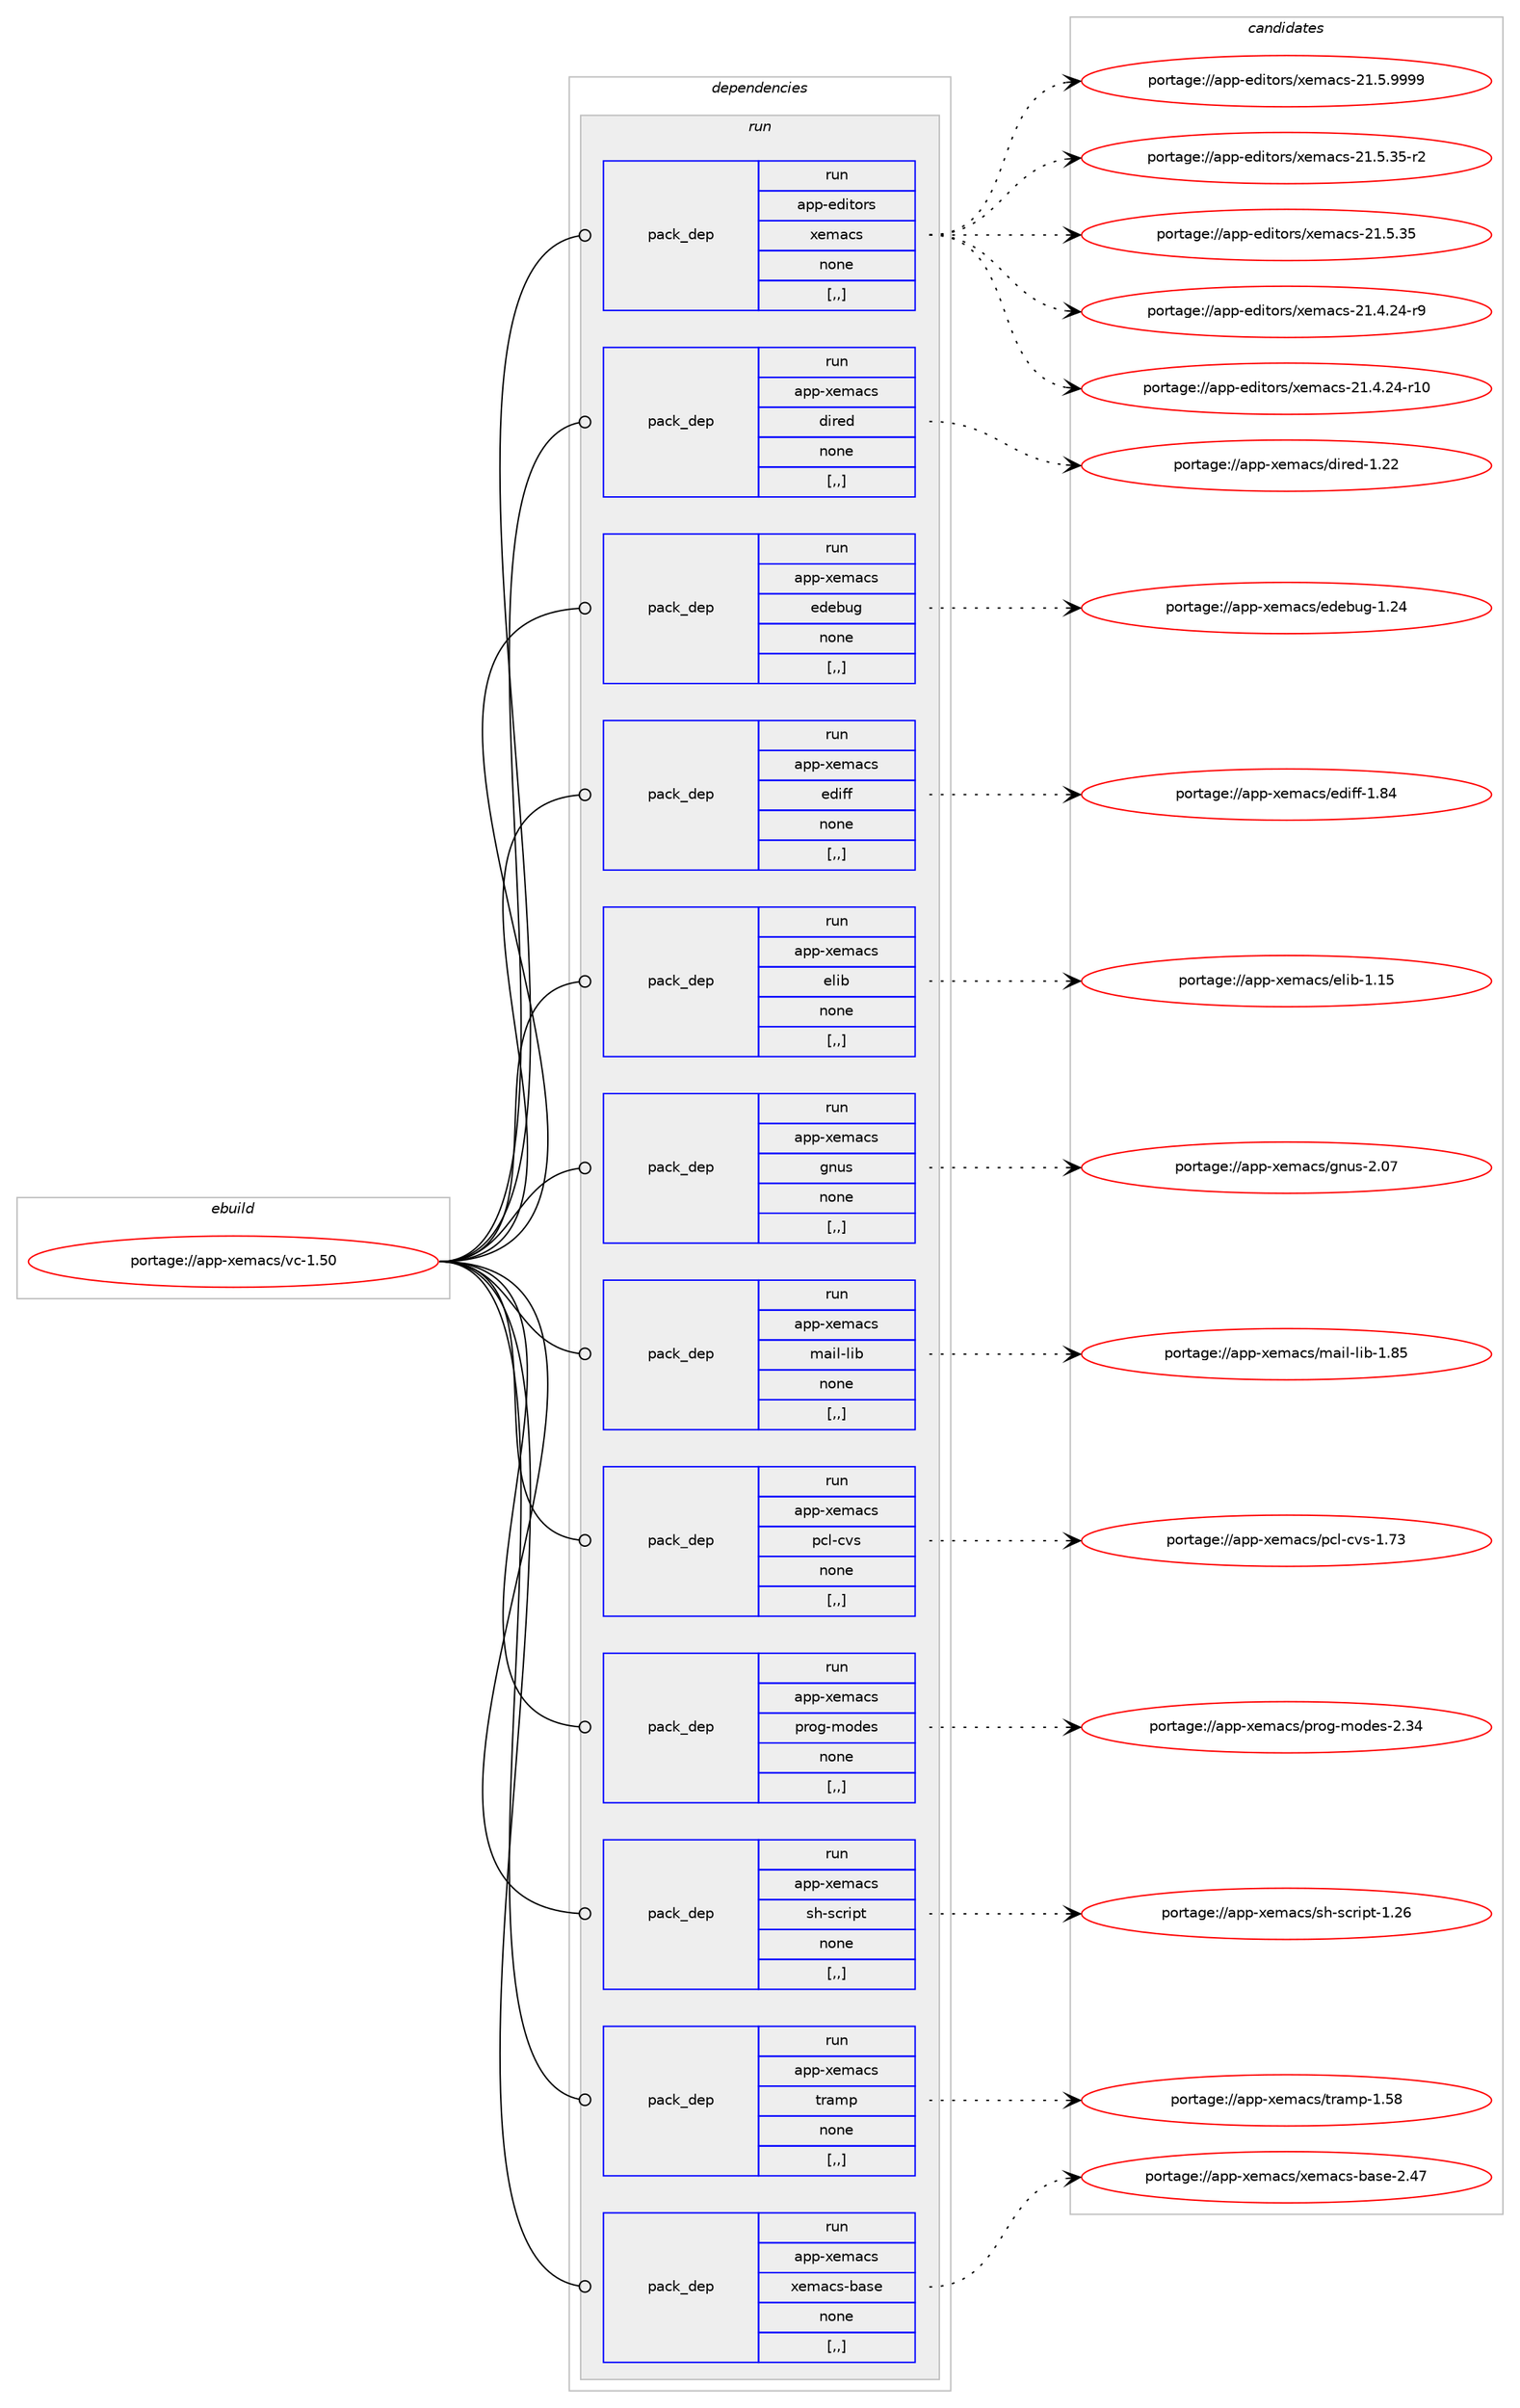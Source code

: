 digraph prolog {

# *************
# Graph options
# *************

newrank=true;
concentrate=true;
compound=true;
graph [rankdir=LR,fontname=Helvetica,fontsize=10,ranksep=1.5];#, ranksep=2.5, nodesep=0.2];
edge  [arrowhead=vee];
node  [fontname=Helvetica,fontsize=10];

# **********
# The ebuild
# **********

subgraph cluster_leftcol {
color=gray;
label=<<i>ebuild</i>>;
id [label="portage://app-xemacs/vc-1.50", color=red, width=4, href="../app-xemacs/vc-1.50.svg"];
}

# ****************
# The dependencies
# ****************

subgraph cluster_midcol {
color=gray;
label=<<i>dependencies</i>>;
subgraph cluster_compile {
fillcolor="#eeeeee";
style=filled;
label=<<i>compile</i>>;
}
subgraph cluster_compileandrun {
fillcolor="#eeeeee";
style=filled;
label=<<i>compile and run</i>>;
}
subgraph cluster_run {
fillcolor="#eeeeee";
style=filled;
label=<<i>run</i>>;
subgraph pack46024 {
dependency63404 [label=<<TABLE BORDER="0" CELLBORDER="1" CELLSPACING="0" CELLPADDING="4" WIDTH="220"><TR><TD ROWSPAN="6" CELLPADDING="30">pack_dep</TD></TR><TR><TD WIDTH="110">run</TD></TR><TR><TD>app-editors</TD></TR><TR><TD>xemacs</TD></TR><TR><TD>none</TD></TR><TR><TD>[,,]</TD></TR></TABLE>>, shape=none, color=blue];
}
id:e -> dependency63404:w [weight=20,style="solid",arrowhead="odot"];
subgraph pack46025 {
dependency63405 [label=<<TABLE BORDER="0" CELLBORDER="1" CELLSPACING="0" CELLPADDING="4" WIDTH="220"><TR><TD ROWSPAN="6" CELLPADDING="30">pack_dep</TD></TR><TR><TD WIDTH="110">run</TD></TR><TR><TD>app-xemacs</TD></TR><TR><TD>dired</TD></TR><TR><TD>none</TD></TR><TR><TD>[,,]</TD></TR></TABLE>>, shape=none, color=blue];
}
id:e -> dependency63405:w [weight=20,style="solid",arrowhead="odot"];
subgraph pack46026 {
dependency63406 [label=<<TABLE BORDER="0" CELLBORDER="1" CELLSPACING="0" CELLPADDING="4" WIDTH="220"><TR><TD ROWSPAN="6" CELLPADDING="30">pack_dep</TD></TR><TR><TD WIDTH="110">run</TD></TR><TR><TD>app-xemacs</TD></TR><TR><TD>edebug</TD></TR><TR><TD>none</TD></TR><TR><TD>[,,]</TD></TR></TABLE>>, shape=none, color=blue];
}
id:e -> dependency63406:w [weight=20,style="solid",arrowhead="odot"];
subgraph pack46027 {
dependency63407 [label=<<TABLE BORDER="0" CELLBORDER="1" CELLSPACING="0" CELLPADDING="4" WIDTH="220"><TR><TD ROWSPAN="6" CELLPADDING="30">pack_dep</TD></TR><TR><TD WIDTH="110">run</TD></TR><TR><TD>app-xemacs</TD></TR><TR><TD>ediff</TD></TR><TR><TD>none</TD></TR><TR><TD>[,,]</TD></TR></TABLE>>, shape=none, color=blue];
}
id:e -> dependency63407:w [weight=20,style="solid",arrowhead="odot"];
subgraph pack46028 {
dependency63408 [label=<<TABLE BORDER="0" CELLBORDER="1" CELLSPACING="0" CELLPADDING="4" WIDTH="220"><TR><TD ROWSPAN="6" CELLPADDING="30">pack_dep</TD></TR><TR><TD WIDTH="110">run</TD></TR><TR><TD>app-xemacs</TD></TR><TR><TD>elib</TD></TR><TR><TD>none</TD></TR><TR><TD>[,,]</TD></TR></TABLE>>, shape=none, color=blue];
}
id:e -> dependency63408:w [weight=20,style="solid",arrowhead="odot"];
subgraph pack46029 {
dependency63409 [label=<<TABLE BORDER="0" CELLBORDER="1" CELLSPACING="0" CELLPADDING="4" WIDTH="220"><TR><TD ROWSPAN="6" CELLPADDING="30">pack_dep</TD></TR><TR><TD WIDTH="110">run</TD></TR><TR><TD>app-xemacs</TD></TR><TR><TD>gnus</TD></TR><TR><TD>none</TD></TR><TR><TD>[,,]</TD></TR></TABLE>>, shape=none, color=blue];
}
id:e -> dependency63409:w [weight=20,style="solid",arrowhead="odot"];
subgraph pack46030 {
dependency63410 [label=<<TABLE BORDER="0" CELLBORDER="1" CELLSPACING="0" CELLPADDING="4" WIDTH="220"><TR><TD ROWSPAN="6" CELLPADDING="30">pack_dep</TD></TR><TR><TD WIDTH="110">run</TD></TR><TR><TD>app-xemacs</TD></TR><TR><TD>mail-lib</TD></TR><TR><TD>none</TD></TR><TR><TD>[,,]</TD></TR></TABLE>>, shape=none, color=blue];
}
id:e -> dependency63410:w [weight=20,style="solid",arrowhead="odot"];
subgraph pack46031 {
dependency63411 [label=<<TABLE BORDER="0" CELLBORDER="1" CELLSPACING="0" CELLPADDING="4" WIDTH="220"><TR><TD ROWSPAN="6" CELLPADDING="30">pack_dep</TD></TR><TR><TD WIDTH="110">run</TD></TR><TR><TD>app-xemacs</TD></TR><TR><TD>pcl-cvs</TD></TR><TR><TD>none</TD></TR><TR><TD>[,,]</TD></TR></TABLE>>, shape=none, color=blue];
}
id:e -> dependency63411:w [weight=20,style="solid",arrowhead="odot"];
subgraph pack46032 {
dependency63412 [label=<<TABLE BORDER="0" CELLBORDER="1" CELLSPACING="0" CELLPADDING="4" WIDTH="220"><TR><TD ROWSPAN="6" CELLPADDING="30">pack_dep</TD></TR><TR><TD WIDTH="110">run</TD></TR><TR><TD>app-xemacs</TD></TR><TR><TD>prog-modes</TD></TR><TR><TD>none</TD></TR><TR><TD>[,,]</TD></TR></TABLE>>, shape=none, color=blue];
}
id:e -> dependency63412:w [weight=20,style="solid",arrowhead="odot"];
subgraph pack46033 {
dependency63413 [label=<<TABLE BORDER="0" CELLBORDER="1" CELLSPACING="0" CELLPADDING="4" WIDTH="220"><TR><TD ROWSPAN="6" CELLPADDING="30">pack_dep</TD></TR><TR><TD WIDTH="110">run</TD></TR><TR><TD>app-xemacs</TD></TR><TR><TD>sh-script</TD></TR><TR><TD>none</TD></TR><TR><TD>[,,]</TD></TR></TABLE>>, shape=none, color=blue];
}
id:e -> dependency63413:w [weight=20,style="solid",arrowhead="odot"];
subgraph pack46034 {
dependency63414 [label=<<TABLE BORDER="0" CELLBORDER="1" CELLSPACING="0" CELLPADDING="4" WIDTH="220"><TR><TD ROWSPAN="6" CELLPADDING="30">pack_dep</TD></TR><TR><TD WIDTH="110">run</TD></TR><TR><TD>app-xemacs</TD></TR><TR><TD>tramp</TD></TR><TR><TD>none</TD></TR><TR><TD>[,,]</TD></TR></TABLE>>, shape=none, color=blue];
}
id:e -> dependency63414:w [weight=20,style="solid",arrowhead="odot"];
subgraph pack46035 {
dependency63415 [label=<<TABLE BORDER="0" CELLBORDER="1" CELLSPACING="0" CELLPADDING="4" WIDTH="220"><TR><TD ROWSPAN="6" CELLPADDING="30">pack_dep</TD></TR><TR><TD WIDTH="110">run</TD></TR><TR><TD>app-xemacs</TD></TR><TR><TD>xemacs-base</TD></TR><TR><TD>none</TD></TR><TR><TD>[,,]</TD></TR></TABLE>>, shape=none, color=blue];
}
id:e -> dependency63415:w [weight=20,style="solid",arrowhead="odot"];
}
}

# **************
# The candidates
# **************

subgraph cluster_choices {
rank=same;
color=gray;
label=<<i>candidates</i>>;

subgraph choice46024 {
color=black;
nodesep=1;
choice971121124510110010511611111411547120101109979911545504946534657575757 [label="portage://app-editors/xemacs-21.5.9999", color=red, width=4,href="../app-editors/xemacs-21.5.9999.svg"];
choice971121124510110010511611111411547120101109979911545504946534651534511450 [label="portage://app-editors/xemacs-21.5.35-r2", color=red, width=4,href="../app-editors/xemacs-21.5.35-r2.svg"];
choice97112112451011001051161111141154712010110997991154550494653465153 [label="portage://app-editors/xemacs-21.5.35", color=red, width=4,href="../app-editors/xemacs-21.5.35.svg"];
choice971121124510110010511611111411547120101109979911545504946524650524511457 [label="portage://app-editors/xemacs-21.4.24-r9", color=red, width=4,href="../app-editors/xemacs-21.4.24-r9.svg"];
choice97112112451011001051161111141154712010110997991154550494652465052451144948 [label="portage://app-editors/xemacs-21.4.24-r10", color=red, width=4,href="../app-editors/xemacs-21.4.24-r10.svg"];
dependency63404:e -> choice971121124510110010511611111411547120101109979911545504946534657575757:w [style=dotted,weight="100"];
dependency63404:e -> choice971121124510110010511611111411547120101109979911545504946534651534511450:w [style=dotted,weight="100"];
dependency63404:e -> choice97112112451011001051161111141154712010110997991154550494653465153:w [style=dotted,weight="100"];
dependency63404:e -> choice971121124510110010511611111411547120101109979911545504946524650524511457:w [style=dotted,weight="100"];
dependency63404:e -> choice97112112451011001051161111141154712010110997991154550494652465052451144948:w [style=dotted,weight="100"];
}
subgraph choice46025 {
color=black;
nodesep=1;
choice97112112451201011099799115471001051141011004549465050 [label="portage://app-xemacs/dired-1.22", color=red, width=4,href="../app-xemacs/dired-1.22.svg"];
dependency63405:e -> choice97112112451201011099799115471001051141011004549465050:w [style=dotted,weight="100"];
}
subgraph choice46026 {
color=black;
nodesep=1;
choice9711211245120101109979911547101100101981171034549465052 [label="portage://app-xemacs/edebug-1.24", color=red, width=4,href="../app-xemacs/edebug-1.24.svg"];
dependency63406:e -> choice9711211245120101109979911547101100101981171034549465052:w [style=dotted,weight="100"];
}
subgraph choice46027 {
color=black;
nodesep=1;
choice97112112451201011099799115471011001051021024549465652 [label="portage://app-xemacs/ediff-1.84", color=red, width=4,href="../app-xemacs/ediff-1.84.svg"];
dependency63407:e -> choice97112112451201011099799115471011001051021024549465652:w [style=dotted,weight="100"];
}
subgraph choice46028 {
color=black;
nodesep=1;
choice9711211245120101109979911547101108105984549464953 [label="portage://app-xemacs/elib-1.15", color=red, width=4,href="../app-xemacs/elib-1.15.svg"];
dependency63408:e -> choice9711211245120101109979911547101108105984549464953:w [style=dotted,weight="100"];
}
subgraph choice46029 {
color=black;
nodesep=1;
choice97112112451201011099799115471031101171154550464855 [label="portage://app-xemacs/gnus-2.07", color=red, width=4,href="../app-xemacs/gnus-2.07.svg"];
dependency63409:e -> choice97112112451201011099799115471031101171154550464855:w [style=dotted,weight="100"];
}
subgraph choice46030 {
color=black;
nodesep=1;
choice97112112451201011099799115471099710510845108105984549465653 [label="portage://app-xemacs/mail-lib-1.85", color=red, width=4,href="../app-xemacs/mail-lib-1.85.svg"];
dependency63410:e -> choice97112112451201011099799115471099710510845108105984549465653:w [style=dotted,weight="100"];
}
subgraph choice46031 {
color=black;
nodesep=1;
choice97112112451201011099799115471129910845991181154549465551 [label="portage://app-xemacs/pcl-cvs-1.73", color=red, width=4,href="../app-xemacs/pcl-cvs-1.73.svg"];
dependency63411:e -> choice97112112451201011099799115471129910845991181154549465551:w [style=dotted,weight="100"];
}
subgraph choice46032 {
color=black;
nodesep=1;
choice9711211245120101109979911547112114111103451091111001011154550465152 [label="portage://app-xemacs/prog-modes-2.34", color=red, width=4,href="../app-xemacs/prog-modes-2.34.svg"];
dependency63412:e -> choice9711211245120101109979911547112114111103451091111001011154550465152:w [style=dotted,weight="100"];
}
subgraph choice46033 {
color=black;
nodesep=1;
choice971121124512010110997991154711510445115991141051121164549465054 [label="portage://app-xemacs/sh-script-1.26", color=red, width=4,href="../app-xemacs/sh-script-1.26.svg"];
dependency63413:e -> choice971121124512010110997991154711510445115991141051121164549465054:w [style=dotted,weight="100"];
}
subgraph choice46034 {
color=black;
nodesep=1;
choice9711211245120101109979911547116114971091124549465356 [label="portage://app-xemacs/tramp-1.58", color=red, width=4,href="../app-xemacs/tramp-1.58.svg"];
dependency63414:e -> choice9711211245120101109979911547116114971091124549465356:w [style=dotted,weight="100"];
}
subgraph choice46035 {
color=black;
nodesep=1;
choice971121124512010110997991154712010110997991154598971151014550465255 [label="portage://app-xemacs/xemacs-base-2.47", color=red, width=4,href="../app-xemacs/xemacs-base-2.47.svg"];
dependency63415:e -> choice971121124512010110997991154712010110997991154598971151014550465255:w [style=dotted,weight="100"];
}
}

}
